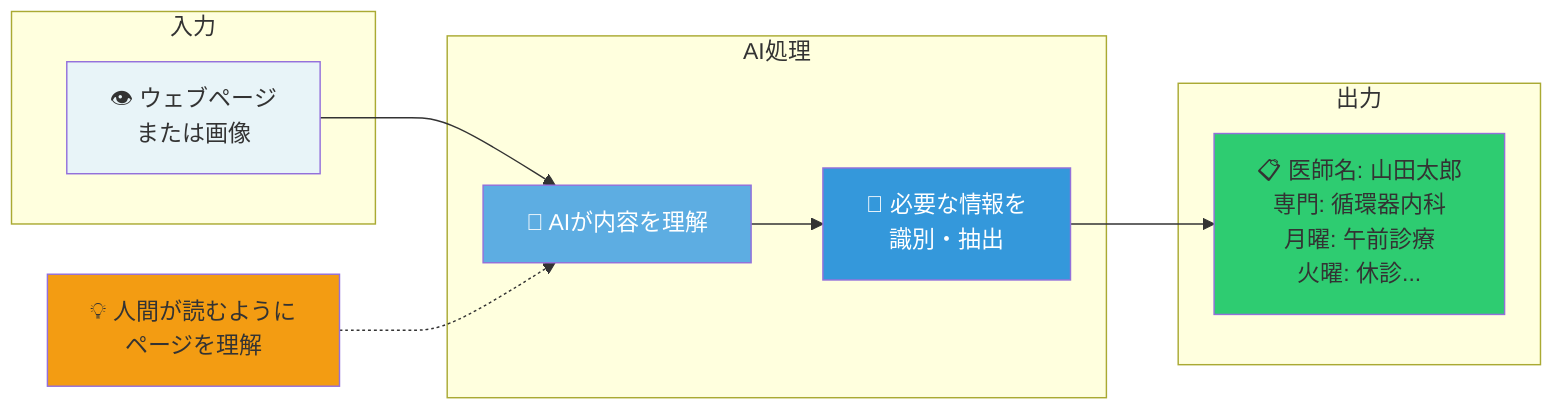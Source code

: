 graph LR
    subgraph "入力"
        A[👁️ ウェブページ<br/>または画像]
    end
    
    subgraph "AI処理"
        B[🧠 AIが内容を理解]
        C[📝 必要な情報を<br/>識別・抽出]
    end
    
    subgraph "出力"
        D[📋 医師名: 山田太郎<br/>専門: 循環器内科<br/>月曜: 午前診療<br/>火曜: 休診...]
    end
    
    A --> B
    B --> C
    C --> D
    
    E[💡 人間が読むように<br/>ページを理解] -.-> B

    style A fill:#e8f4f8
    style B fill:#5dade2,color:#fff
    style C fill:#3498db,color:#fff
    style D fill:#2ecc71
    style E fill:#f39c12